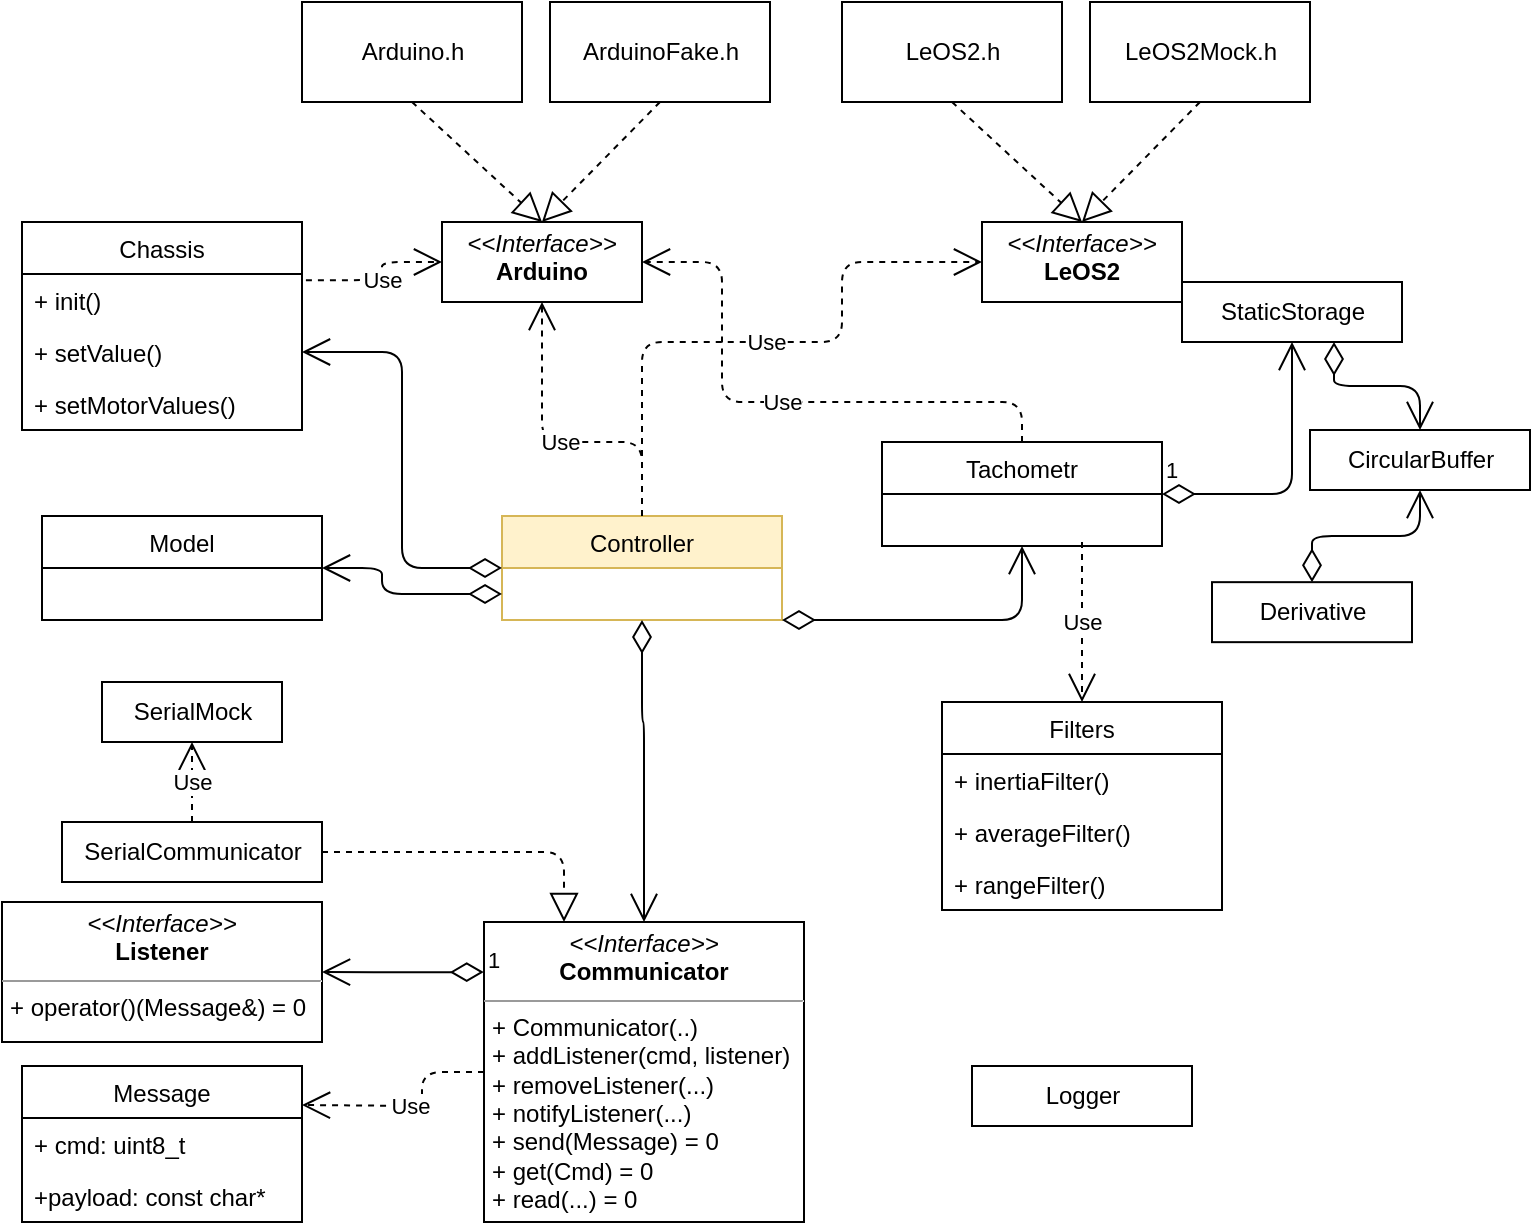 <mxfile version="13.3.5" type="device"><diagram id="_azdUhKNpOoJXr6RY_-p" name="Page-1"><mxGraphModel dx="788" dy="525" grid="1" gridSize="10" guides="1" tooltips="1" connect="1" arrows="1" fold="1" page="1" pageScale="1" pageWidth="827" pageHeight="1169" math="0" shadow="0"><root><mxCell id="0"/><mxCell id="1" parent="0"/><mxCell id="MHcgcz0JA4OV6rCt8dcD-1" value="&lt;p style=&quot;margin: 0px ; margin-top: 4px ; text-align: center&quot;&gt;&lt;i&gt;&amp;lt;&amp;lt;Interface&amp;gt;&amp;gt;&lt;/i&gt;&lt;br&gt;&lt;b&gt;Arduino&lt;/b&gt;&lt;/p&gt;&lt;p style=&quot;margin: 0px ; margin-left: 4px&quot;&gt;&lt;br&gt;&lt;/p&gt;" style="verticalAlign=top;align=left;overflow=fill;fontSize=12;fontFamily=Helvetica;html=1;" vertex="1" parent="1"><mxGeometry x="260" y="210" width="100" height="40" as="geometry"/></mxCell><mxCell id="MHcgcz0JA4OV6rCt8dcD-2" value="Arduino.h" style="html=1;" vertex="1" parent="1"><mxGeometry x="190" y="100" width="110" height="50" as="geometry"/></mxCell><mxCell id="MHcgcz0JA4OV6rCt8dcD-3" value="ArduinoFake.h" style="html=1;" vertex="1" parent="1"><mxGeometry x="314" y="100" width="110" height="50" as="geometry"/></mxCell><mxCell id="MHcgcz0JA4OV6rCt8dcD-4" value="" style="endArrow=block;dashed=1;endFill=0;endSize=12;html=1;entryX=0.5;entryY=0;entryDx=0;entryDy=0;exitX=0.5;exitY=1;exitDx=0;exitDy=0;" edge="1" parent="1" source="MHcgcz0JA4OV6rCt8dcD-2" target="MHcgcz0JA4OV6rCt8dcD-1"><mxGeometry width="160" relative="1" as="geometry"><mxPoint x="50" y="160" as="sourcePoint"/><mxPoint x="210" y="160" as="targetPoint"/></mxGeometry></mxCell><mxCell id="MHcgcz0JA4OV6rCt8dcD-5" value="" style="endArrow=block;dashed=1;endFill=0;endSize=12;html=1;entryX=0.5;entryY=0;entryDx=0;entryDy=0;exitX=0.5;exitY=1;exitDx=0;exitDy=0;" edge="1" parent="1" source="MHcgcz0JA4OV6rCt8dcD-3" target="MHcgcz0JA4OV6rCt8dcD-1"><mxGeometry width="160" relative="1" as="geometry"><mxPoint x="230" y="310" as="sourcePoint"/><mxPoint x="390" y="310" as="targetPoint"/></mxGeometry></mxCell><mxCell id="MHcgcz0JA4OV6rCt8dcD-6" value="&lt;p style=&quot;margin: 0px ; margin-top: 4px ; text-align: center&quot;&gt;&lt;i&gt;&amp;lt;&amp;lt;Interface&amp;gt;&amp;gt;&lt;/i&gt;&lt;br&gt;&lt;b&gt;LeOS2&lt;/b&gt;&lt;/p&gt;&lt;p style=&quot;margin: 0px ; margin-left: 4px&quot;&gt;&lt;br&gt;&lt;/p&gt;" style="verticalAlign=top;align=left;overflow=fill;fontSize=12;fontFamily=Helvetica;html=1;" vertex="1" parent="1"><mxGeometry x="530" y="210" width="100" height="40" as="geometry"/></mxCell><mxCell id="MHcgcz0JA4OV6rCt8dcD-7" value="LeOS2.h" style="html=1;" vertex="1" parent="1"><mxGeometry x="460" y="100" width="110" height="50" as="geometry"/></mxCell><mxCell id="MHcgcz0JA4OV6rCt8dcD-8" value="LeOS2Mock.h" style="html=1;" vertex="1" parent="1"><mxGeometry x="584" y="100" width="110" height="50" as="geometry"/></mxCell><mxCell id="MHcgcz0JA4OV6rCt8dcD-9" value="" style="endArrow=block;dashed=1;endFill=0;endSize=12;html=1;entryX=0.5;entryY=0;entryDx=0;entryDy=0;exitX=0.5;exitY=1;exitDx=0;exitDy=0;" edge="1" parent="1" source="MHcgcz0JA4OV6rCt8dcD-7" target="MHcgcz0JA4OV6rCt8dcD-6"><mxGeometry width="160" relative="1" as="geometry"><mxPoint x="320" y="160" as="sourcePoint"/><mxPoint x="480" y="160" as="targetPoint"/></mxGeometry></mxCell><mxCell id="MHcgcz0JA4OV6rCt8dcD-10" value="" style="endArrow=block;dashed=1;endFill=0;endSize=12;html=1;entryX=0.5;entryY=0;entryDx=0;entryDy=0;exitX=0.5;exitY=1;exitDx=0;exitDy=0;" edge="1" parent="1" source="MHcgcz0JA4OV6rCt8dcD-8" target="MHcgcz0JA4OV6rCt8dcD-6"><mxGeometry width="160" relative="1" as="geometry"><mxPoint x="500" y="310" as="sourcePoint"/><mxPoint x="660" y="310" as="targetPoint"/></mxGeometry></mxCell><mxCell id="MHcgcz0JA4OV6rCt8dcD-19" value="Controller" style="swimlane;fontStyle=0;childLayout=stackLayout;horizontal=1;startSize=26;fillColor=#fff2cc;horizontalStack=0;resizeParent=1;resizeParentMax=0;resizeLast=0;collapsible=1;marginBottom=0;strokeColor=#d6b656;" vertex="1" parent="1"><mxGeometry x="290" y="357" width="140" height="52" as="geometry"/></mxCell><mxCell id="MHcgcz0JA4OV6rCt8dcD-26" value="&lt;p style=&quot;margin: 0px ; margin-top: 4px ; text-align: center&quot;&gt;&lt;i&gt;&amp;lt;&amp;lt;Interface&amp;gt;&amp;gt;&lt;/i&gt;&lt;br&gt;&lt;b&gt;Communicator&lt;/b&gt;&lt;/p&gt;&lt;hr size=&quot;1&quot;&gt;&lt;p style=&quot;margin: 0px ; margin-left: 4px&quot;&gt;&lt;/p&gt;&lt;p style=&quot;margin: 0px ; margin-left: 4px&quot;&gt;+ Communicator(..)&lt;br&gt;+ addListener(cmd, listener)&lt;/p&gt;&lt;p style=&quot;margin: 0px ; margin-left: 4px&quot;&gt;+ removeListener(...)&lt;/p&gt;&lt;p style=&quot;margin: 0px ; margin-left: 4px&quot;&gt;+ notifyListener(...)&lt;/p&gt;&lt;p style=&quot;margin: 0px ; margin-left: 4px&quot;&gt;+ send(Message) = 0&lt;/p&gt;&lt;p style=&quot;margin: 0px ; margin-left: 4px&quot;&gt;+ get(Cmd) = 0&lt;/p&gt;&lt;p style=&quot;margin: 0px ; margin-left: 4px&quot;&gt;+ read(...) = 0&lt;/p&gt;" style="verticalAlign=top;align=left;overflow=fill;fontSize=12;fontFamily=Helvetica;html=1;" vertex="1" parent="1"><mxGeometry x="281" y="560" width="160" height="150" as="geometry"/></mxCell><mxCell id="MHcgcz0JA4OV6rCt8dcD-31" value="SerialCommunicator" style="html=1;" vertex="1" parent="1"><mxGeometry x="70" y="510" width="130" height="30" as="geometry"/></mxCell><mxCell id="MHcgcz0JA4OV6rCt8dcD-32" value="" style="endArrow=block;dashed=1;endFill=0;endSize=12;html=1;entryX=0.25;entryY=0;entryDx=0;entryDy=0;exitX=1;exitY=0.5;exitDx=0;exitDy=0;" edge="1" parent="1" source="MHcgcz0JA4OV6rCt8dcD-31" target="MHcgcz0JA4OV6rCt8dcD-26"><mxGeometry width="160" relative="1" as="geometry"><mxPoint x="500" y="480" as="sourcePoint"/><mxPoint x="441" y="540" as="targetPoint"/><Array as="points"><mxPoint x="321" y="525"/></Array></mxGeometry></mxCell><mxCell id="MHcgcz0JA4OV6rCt8dcD-33" value="SerialMock" style="html=1;" vertex="1" parent="1"><mxGeometry x="90" y="440" width="90" height="30" as="geometry"/></mxCell><mxCell id="MHcgcz0JA4OV6rCt8dcD-34" value="Use" style="endArrow=open;endSize=12;dashed=1;html=1;exitX=0.5;exitY=0;exitDx=0;exitDy=0;entryX=0.5;entryY=1;entryDx=0;entryDy=0;" edge="1" parent="1" source="MHcgcz0JA4OV6rCt8dcD-31" target="MHcgcz0JA4OV6rCt8dcD-33"><mxGeometry width="160" relative="1" as="geometry"><mxPoint x="290" y="495" as="sourcePoint"/><mxPoint x="190" y="495" as="targetPoint"/></mxGeometry></mxCell><mxCell id="MHcgcz0JA4OV6rCt8dcD-35" value="&lt;p style=&quot;margin: 0px ; margin-top: 4px ; text-align: center&quot;&gt;&lt;i&gt;&amp;lt;&amp;lt;Interface&amp;gt;&amp;gt;&lt;/i&gt;&lt;br&gt;&lt;b&gt;Listener&lt;/b&gt;&lt;/p&gt;&lt;hr size=&quot;1&quot;&gt;&lt;p style=&quot;margin: 0px ; margin-left: 4px&quot;&gt;+ operator()(Message&amp;amp;) = 0&lt;/p&gt;" style="verticalAlign=top;align=left;overflow=fill;fontSize=12;fontFamily=Helvetica;html=1;" vertex="1" parent="1"><mxGeometry x="40" y="550" width="160" height="70" as="geometry"/></mxCell><mxCell id="MHcgcz0JA4OV6rCt8dcD-41" value="1" style="endArrow=open;html=1;endSize=12;startArrow=diamondThin;startSize=14;startFill=0;edgeStyle=orthogonalEdgeStyle;align=left;verticalAlign=bottom;entryX=1;entryY=0.5;entryDx=0;entryDy=0;exitX=-0.001;exitY=0.167;exitDx=0;exitDy=0;exitPerimeter=0;" edge="1" parent="1" source="MHcgcz0JA4OV6rCt8dcD-26" target="MHcgcz0JA4OV6rCt8dcD-35"><mxGeometry x="-1" y="3" relative="1" as="geometry"><mxPoint x="470" y="585" as="sourcePoint"/><mxPoint x="511" y="583" as="targetPoint"/><Array as="points"><mxPoint x="236" y="585"/><mxPoint x="236" y="585"/></Array></mxGeometry></mxCell><mxCell id="MHcgcz0JA4OV6rCt8dcD-42" value="Use" style="endArrow=open;endSize=12;dashed=1;html=1;exitX=0;exitY=0.5;exitDx=0;exitDy=0;entryX=1;entryY=0.25;entryDx=0;entryDy=0;" edge="1" parent="1" source="MHcgcz0JA4OV6rCt8dcD-26" target="MHcgcz0JA4OV6rCt8dcD-37"><mxGeometry width="160" relative="1" as="geometry"><mxPoint x="441" y="670" as="sourcePoint"/><mxPoint x="601" y="670" as="targetPoint"/><Array as="points"><mxPoint x="250" y="635"/><mxPoint x="250" y="652"/></Array></mxGeometry></mxCell><mxCell id="MHcgcz0JA4OV6rCt8dcD-43" value="Logger" style="html=1;" vertex="1" parent="1"><mxGeometry x="525" y="632" width="110" height="30" as="geometry"/></mxCell><mxCell id="MHcgcz0JA4OV6rCt8dcD-45" value="CircularBuffer" style="html=1;" vertex="1" parent="1"><mxGeometry x="694" y="314" width="110" height="30" as="geometry"/></mxCell><mxCell id="MHcgcz0JA4OV6rCt8dcD-46" value="1" style="endArrow=open;html=1;endSize=12;startArrow=diamondThin;startSize=14;startFill=0;edgeStyle=orthogonalEdgeStyle;align=left;verticalAlign=bottom;exitX=1;exitY=0.5;exitDx=0;exitDy=0;entryX=0.5;entryY=1;entryDx=0;entryDy=0;" edge="1" parent="1" source="MHcgcz0JA4OV6rCt8dcD-25" target="MHcgcz0JA4OV6rCt8dcD-67"><mxGeometry x="-1" y="3" relative="1" as="geometry"><mxPoint x="820" y="380" as="sourcePoint"/><mxPoint x="640" y="280" as="targetPoint"/></mxGeometry></mxCell><mxCell id="MHcgcz0JA4OV6rCt8dcD-51" value="Derivative" style="html=1;" vertex="1" parent="1"><mxGeometry x="645" y="390.08" width="100" height="30" as="geometry"/></mxCell><mxCell id="MHcgcz0JA4OV6rCt8dcD-52" value="" style="endArrow=open;html=1;endSize=12;startArrow=diamondThin;startSize=14;startFill=0;edgeStyle=orthogonalEdgeStyle;align=left;verticalAlign=bottom;exitX=0.5;exitY=0;exitDx=0;exitDy=0;entryX=0.5;entryY=1;entryDx=0;entryDy=0;" edge="1" parent="1" source="MHcgcz0JA4OV6rCt8dcD-51" target="MHcgcz0JA4OV6rCt8dcD-45"><mxGeometry x="-1" y="3" relative="1" as="geometry"><mxPoint x="640" y="374.08" as="sourcePoint"/><mxPoint x="705" y="311.08" as="targetPoint"/></mxGeometry></mxCell><mxCell id="MHcgcz0JA4OV6rCt8dcD-11" value="Chassis" style="swimlane;fontStyle=0;childLayout=stackLayout;horizontal=1;startSize=26;fillColor=none;horizontalStack=0;resizeParent=1;resizeParentMax=0;resizeLast=0;collapsible=1;marginBottom=0;" vertex="1" parent="1"><mxGeometry x="50" y="210" width="140" height="104" as="geometry"/></mxCell><mxCell id="MHcgcz0JA4OV6rCt8dcD-12" value="+ init()" style="text;strokeColor=none;fillColor=none;align=left;verticalAlign=top;spacingLeft=4;spacingRight=4;overflow=hidden;rotatable=0;points=[[0,0.5],[1,0.5]];portConstraint=eastwest;" vertex="1" parent="MHcgcz0JA4OV6rCt8dcD-11"><mxGeometry y="26" width="140" height="26" as="geometry"/></mxCell><mxCell id="MHcgcz0JA4OV6rCt8dcD-13" value="+ setValue()" style="text;strokeColor=none;fillColor=none;align=left;verticalAlign=top;spacingLeft=4;spacingRight=4;overflow=hidden;rotatable=0;points=[[0,0.5],[1,0.5]];portConstraint=eastwest;" vertex="1" parent="MHcgcz0JA4OV6rCt8dcD-11"><mxGeometry y="52" width="140" height="26" as="geometry"/></mxCell><mxCell id="MHcgcz0JA4OV6rCt8dcD-14" value="+ setMotorValues()" style="text;strokeColor=none;fillColor=none;align=left;verticalAlign=top;spacingLeft=4;spacingRight=4;overflow=hidden;rotatable=0;points=[[0,0.5],[1,0.5]];portConstraint=eastwest;" vertex="1" parent="MHcgcz0JA4OV6rCt8dcD-11"><mxGeometry y="78" width="140" height="26" as="geometry"/></mxCell><mxCell id="MHcgcz0JA4OV6rCt8dcD-57" value="" style="endArrow=open;html=1;endSize=12;startArrow=diamondThin;startSize=14;startFill=0;edgeStyle=orthogonalEdgeStyle;align=left;verticalAlign=bottom;exitX=0;exitY=0.5;exitDx=0;exitDy=0;entryX=1;entryY=0.5;entryDx=0;entryDy=0;" edge="1" parent="1" source="MHcgcz0JA4OV6rCt8dcD-19" target="MHcgcz0JA4OV6rCt8dcD-13"><mxGeometry x="-1" y="3" relative="1" as="geometry"><mxPoint x="240" y="270" as="sourcePoint"/><mxPoint x="400" y="270" as="targetPoint"/></mxGeometry></mxCell><mxCell id="MHcgcz0JA4OV6rCt8dcD-58" value="" style="endArrow=open;html=1;endSize=12;startArrow=diamondThin;startSize=14;startFill=0;edgeStyle=orthogonalEdgeStyle;align=left;verticalAlign=bottom;exitX=0;exitY=0.75;exitDx=0;exitDy=0;entryX=1;entryY=0.5;entryDx=0;entryDy=0;" edge="1" parent="1" source="MHcgcz0JA4OV6rCt8dcD-19" target="MHcgcz0JA4OV6rCt8dcD-24"><mxGeometry x="-1" y="3" relative="1" as="geometry"><mxPoint x="300" y="393" as="sourcePoint"/><mxPoint x="200" y="285" as="targetPoint"/><Array as="points"><mxPoint x="230" y="396"/><mxPoint x="230" y="383"/></Array></mxGeometry></mxCell><mxCell id="MHcgcz0JA4OV6rCt8dcD-59" value="" style="endArrow=open;html=1;endSize=12;startArrow=diamondThin;startSize=14;startFill=0;edgeStyle=orthogonalEdgeStyle;align=left;verticalAlign=bottom;exitX=1;exitY=1;exitDx=0;exitDy=0;entryX=0.5;entryY=1;entryDx=0;entryDy=0;" edge="1" parent="1" source="MHcgcz0JA4OV6rCt8dcD-19" target="MHcgcz0JA4OV6rCt8dcD-25"><mxGeometry x="-1" y="3" relative="1" as="geometry"><mxPoint x="310" y="403" as="sourcePoint"/><mxPoint x="210" y="295" as="targetPoint"/><Array as="points"><mxPoint x="550" y="409"/></Array></mxGeometry></mxCell><mxCell id="MHcgcz0JA4OV6rCt8dcD-60" value="Use" style="endArrow=open;endSize=12;dashed=1;html=1;exitX=0.5;exitY=0;exitDx=0;exitDy=0;entryX=0.5;entryY=1;entryDx=0;entryDy=0;" edge="1" parent="1" source="MHcgcz0JA4OV6rCt8dcD-19" target="MHcgcz0JA4OV6rCt8dcD-1"><mxGeometry width="160" relative="1" as="geometry"><mxPoint x="370" y="420" as="sourcePoint"/><mxPoint x="530" y="420" as="targetPoint"/><Array as="points"><mxPoint x="360" y="320"/><mxPoint x="310" y="320"/></Array></mxGeometry></mxCell><mxCell id="MHcgcz0JA4OV6rCt8dcD-61" value="Use" style="endArrow=open;endSize=12;dashed=1;html=1;exitX=0.5;exitY=0;exitDx=0;exitDy=0;entryX=0;entryY=0.5;entryDx=0;entryDy=0;" edge="1" parent="1" source="MHcgcz0JA4OV6rCt8dcD-19" target="MHcgcz0JA4OV6rCt8dcD-6"><mxGeometry width="160" relative="1" as="geometry"><mxPoint x="370" y="367" as="sourcePoint"/><mxPoint x="320" y="260" as="targetPoint"/><Array as="points"><mxPoint x="360" y="270"/><mxPoint x="460" y="270"/><mxPoint x="460" y="230"/></Array></mxGeometry></mxCell><mxCell id="MHcgcz0JA4OV6rCt8dcD-62" style="edgeStyle=orthogonalEdgeStyle;rounded=0;orthogonalLoop=1;jettySize=auto;html=1;exitX=0.5;exitY=1;exitDx=0;exitDy=0;" edge="1" parent="1" source="MHcgcz0JA4OV6rCt8dcD-51" target="MHcgcz0JA4OV6rCt8dcD-51"><mxGeometry relative="1" as="geometry"/></mxCell><mxCell id="MHcgcz0JA4OV6rCt8dcD-24" value="Model" style="swimlane;fontStyle=0;childLayout=stackLayout;horizontal=1;startSize=26;fillColor=none;horizontalStack=0;resizeParent=1;resizeParentMax=0;resizeLast=0;collapsible=1;marginBottom=0;" vertex="1" parent="1"><mxGeometry x="60" y="357" width="140" height="52" as="geometry"/></mxCell><mxCell id="MHcgcz0JA4OV6rCt8dcD-25" value="Tachometr" style="swimlane;fontStyle=0;childLayout=stackLayout;horizontal=1;startSize=26;fillColor=none;horizontalStack=0;resizeParent=1;resizeParentMax=0;resizeLast=0;collapsible=1;marginBottom=0;" vertex="1" parent="1"><mxGeometry x="480" y="320" width="140" height="52" as="geometry"/></mxCell><mxCell id="MHcgcz0JA4OV6rCt8dcD-63" value="Use" style="endArrow=open;endSize=12;dashed=1;html=1;exitX=1.014;exitY=0.122;exitDx=0;exitDy=0;entryX=0;entryY=0.5;entryDx=0;entryDy=0;exitPerimeter=0;" edge="1" parent="1" source="MHcgcz0JA4OV6rCt8dcD-12" target="MHcgcz0JA4OV6rCt8dcD-1"><mxGeometry width="160" relative="1" as="geometry"><mxPoint x="370" y="367.0" as="sourcePoint"/><mxPoint x="320" y="260" as="targetPoint"/><Array as="points"><mxPoint x="230" y="239"/><mxPoint x="230" y="230"/></Array></mxGeometry></mxCell><mxCell id="MHcgcz0JA4OV6rCt8dcD-64" value="Use" style="endArrow=open;endSize=12;dashed=1;html=1;exitX=0.5;exitY=0;exitDx=0;exitDy=0;entryX=1;entryY=0.5;entryDx=0;entryDy=0;" edge="1" parent="1" source="MHcgcz0JA4OV6rCt8dcD-25" target="MHcgcz0JA4OV6rCt8dcD-1"><mxGeometry width="160" relative="1" as="geometry"><mxPoint x="380" y="377.0" as="sourcePoint"/><mxPoint x="330" y="270" as="targetPoint"/><Array as="points"><mxPoint x="550" y="300"/><mxPoint x="400" y="300"/><mxPoint x="400" y="230"/></Array></mxGeometry></mxCell><mxCell id="MHcgcz0JA4OV6rCt8dcD-65" value="Use" style="endArrow=open;endSize=12;dashed=1;html=1;entryX=0.5;entryY=0;entryDx=0;entryDy=0;" edge="1" parent="1" target="MHcgcz0JA4OV6rCt8dcD-53"><mxGeometry width="160" relative="1" as="geometry"><mxPoint x="580" y="370" as="sourcePoint"/><mxPoint x="340" y="280" as="targetPoint"/><Array as="points"/></mxGeometry></mxCell><mxCell id="MHcgcz0JA4OV6rCt8dcD-53" value="Filters" style="swimlane;fontStyle=0;childLayout=stackLayout;horizontal=1;startSize=26;fillColor=none;horizontalStack=0;resizeParent=1;resizeParentMax=0;resizeLast=0;collapsible=1;marginBottom=0;" vertex="1" parent="1"><mxGeometry x="510" y="450" width="140" height="104" as="geometry"/></mxCell><mxCell id="MHcgcz0JA4OV6rCt8dcD-54" value="+ inertiaFilter()" style="text;strokeColor=none;fillColor=none;align=left;verticalAlign=top;spacingLeft=4;spacingRight=4;overflow=hidden;rotatable=0;points=[[0,0.5],[1,0.5]];portConstraint=eastwest;" vertex="1" parent="MHcgcz0JA4OV6rCt8dcD-53"><mxGeometry y="26" width="140" height="26" as="geometry"/></mxCell><mxCell id="MHcgcz0JA4OV6rCt8dcD-55" value="+ averageFilter()" style="text;strokeColor=none;fillColor=none;align=left;verticalAlign=top;spacingLeft=4;spacingRight=4;overflow=hidden;rotatable=0;points=[[0,0.5],[1,0.5]];portConstraint=eastwest;" vertex="1" parent="MHcgcz0JA4OV6rCt8dcD-53"><mxGeometry y="52" width="140" height="26" as="geometry"/></mxCell><mxCell id="MHcgcz0JA4OV6rCt8dcD-56" value="+ rangeFilter()" style="text;strokeColor=none;fillColor=none;align=left;verticalAlign=top;spacingLeft=4;spacingRight=4;overflow=hidden;rotatable=0;points=[[0,0.5],[1,0.5]];portConstraint=eastwest;" vertex="1" parent="MHcgcz0JA4OV6rCt8dcD-53"><mxGeometry y="78" width="140" height="26" as="geometry"/></mxCell><mxCell id="MHcgcz0JA4OV6rCt8dcD-66" value="" style="endArrow=open;html=1;endSize=12;startArrow=diamondThin;startSize=14;startFill=0;edgeStyle=orthogonalEdgeStyle;align=left;verticalAlign=bottom;exitX=0.5;exitY=1;exitDx=0;exitDy=0;entryX=0.5;entryY=0;entryDx=0;entryDy=0;" edge="1" parent="1" source="MHcgcz0JA4OV6rCt8dcD-19" target="MHcgcz0JA4OV6rCt8dcD-26"><mxGeometry x="-1" y="3" relative="1" as="geometry"><mxPoint x="440.0" y="419" as="sourcePoint"/><mxPoint x="560" y="382.0" as="targetPoint"/><Array as="points"><mxPoint x="360" y="460"/><mxPoint x="361" y="460"/></Array></mxGeometry></mxCell><mxCell id="MHcgcz0JA4OV6rCt8dcD-37" value="Message" style="swimlane;fontStyle=0;childLayout=stackLayout;horizontal=1;startSize=26;fillColor=none;horizontalStack=0;resizeParent=1;resizeParentMax=0;resizeLast=0;collapsible=1;marginBottom=0;" vertex="1" parent="1"><mxGeometry x="50" y="632" width="140" height="78" as="geometry"/></mxCell><mxCell id="MHcgcz0JA4OV6rCt8dcD-38" value="+ cmd: uint8_t" style="text;strokeColor=none;fillColor=none;align=left;verticalAlign=top;spacingLeft=4;spacingRight=4;overflow=hidden;rotatable=0;points=[[0,0.5],[1,0.5]];portConstraint=eastwest;" vertex="1" parent="MHcgcz0JA4OV6rCt8dcD-37"><mxGeometry y="26" width="140" height="26" as="geometry"/></mxCell><mxCell id="MHcgcz0JA4OV6rCt8dcD-39" value="+payload: const char*" style="text;strokeColor=none;fillColor=none;align=left;verticalAlign=top;spacingLeft=4;spacingRight=4;overflow=hidden;rotatable=0;points=[[0,0.5],[1,0.5]];portConstraint=eastwest;" vertex="1" parent="MHcgcz0JA4OV6rCt8dcD-37"><mxGeometry y="52" width="140" height="26" as="geometry"/></mxCell><mxCell id="MHcgcz0JA4OV6rCt8dcD-67" value="StaticStorage" style="html=1;" vertex="1" parent="1"><mxGeometry x="630" y="240" width="110" height="30" as="geometry"/></mxCell><mxCell id="MHcgcz0JA4OV6rCt8dcD-68" value="" style="endArrow=open;html=1;endSize=12;startArrow=diamondThin;startSize=14;startFill=0;edgeStyle=orthogonalEdgeStyle;align=left;verticalAlign=bottom;exitX=0.691;exitY=1;exitDx=0;exitDy=0;entryX=0.5;entryY=0;entryDx=0;entryDy=0;exitPerimeter=0;" edge="1" parent="1" source="MHcgcz0JA4OV6rCt8dcD-67" target="MHcgcz0JA4OV6rCt8dcD-45"><mxGeometry x="-1" y="3" relative="1" as="geometry"><mxPoint x="630" y="356" as="sourcePoint"/><mxPoint x="695" y="280" as="targetPoint"/></mxGeometry></mxCell></root></mxGraphModel></diagram></mxfile>